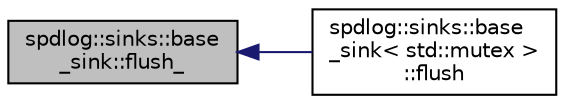 digraph "spdlog::sinks::base_sink::flush_"
{
  edge [fontname="Helvetica",fontsize="10",labelfontname="Helvetica",labelfontsize="10"];
  node [fontname="Helvetica",fontsize="10",shape=record];
  rankdir="LR";
  Node1 [label="spdlog::sinks::base\l_sink::flush_",height=0.2,width=0.4,color="black", fillcolor="grey75", style="filled" fontcolor="black"];
  Node1 -> Node2 [dir="back",color="midnightblue",fontsize="10",style="solid",fontname="Helvetica"];
  Node2 [label="spdlog::sinks::base\l_sink\< std::mutex \>\l::flush",height=0.2,width=0.4,color="black", fillcolor="white", style="filled",URL="$classspdlog_1_1sinks_1_1base__sink.html#a2de93f1edc37e891555685ed4e520343"];
}
